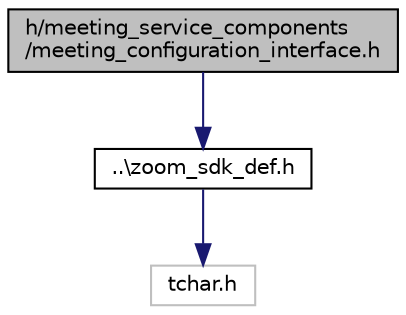 digraph "h/meeting_service_components/meeting_configuration_interface.h"
{
  edge [fontname="Helvetica",fontsize="10",labelfontname="Helvetica",labelfontsize="10"];
  node [fontname="Helvetica",fontsize="10",shape=record];
  Node0 [label="h/meeting_service_components\l/meeting_configuration_interface.h",height=0.2,width=0.4,color="black", fillcolor="grey75", style="filled", fontcolor="black"];
  Node0 -> Node1 [color="midnightblue",fontsize="10",style="solid",fontname="Helvetica"];
  Node1 [label="..\\zoom_sdk_def.h",height=0.2,width=0.4,color="black", fillcolor="white", style="filled",URL="$zoom__sdk__def_8h.html",tooltip="Zoom Windows SDK Common Defines File. "];
  Node1 -> Node2 [color="midnightblue",fontsize="10",style="solid",fontname="Helvetica"];
  Node2 [label="tchar.h",height=0.2,width=0.4,color="grey75", fillcolor="white", style="filled"];
}
